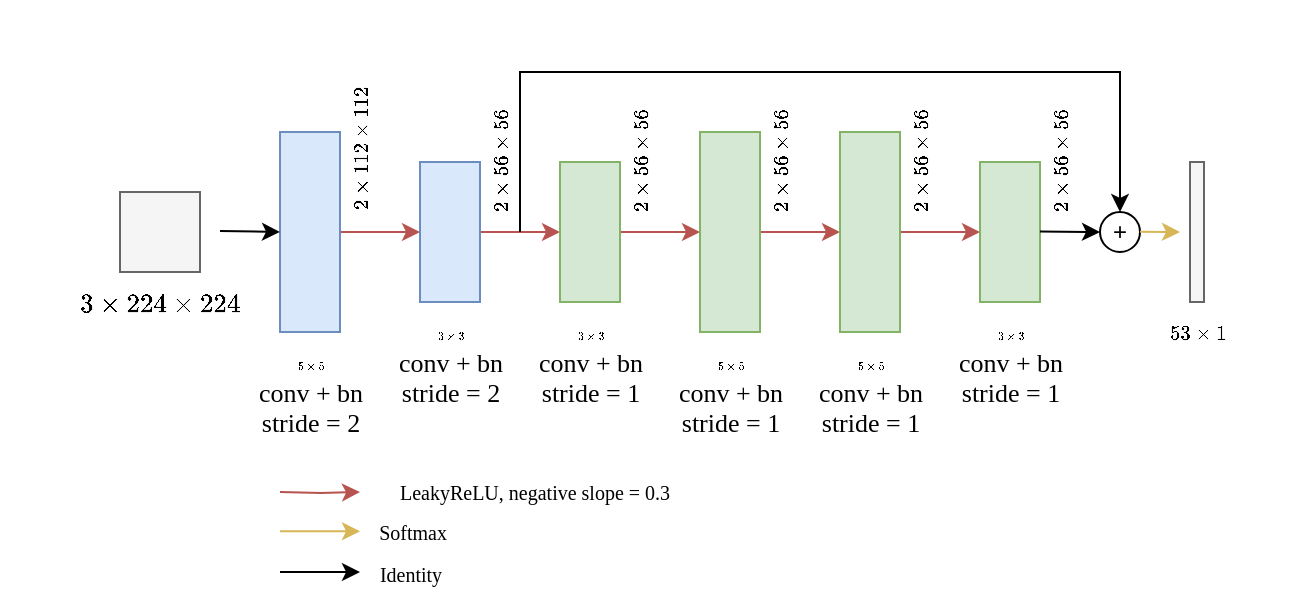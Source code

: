 <mxfile version="20.2.7" type="github">
  <diagram id="V1hFH62dfY8C9hxdx0NX" name="第 1 页">
    <mxGraphModel dx="650" dy="396" grid="1" gridSize="10" guides="1" tooltips="1" connect="1" arrows="1" fold="0" page="1" pageScale="1" pageWidth="827" pageHeight="1169" math="1" shadow="0">
      <root>
        <mxCell id="0" />
        <mxCell id="1" parent="0" />
        <mxCell id="3IDpSfVMzwOhw22keJa7-9" style="edgeStyle=orthogonalEdgeStyle;rounded=0;orthogonalLoop=1;jettySize=auto;html=1;exitX=1;exitY=0.5;exitDx=0;exitDy=0;entryX=0;entryY=0.5;entryDx=0;entryDy=0;fillColor=#f8cecc;strokeColor=#b85450;" edge="1" parent="1" source="3IDpSfVMzwOhw22keJa7-1" target="3IDpSfVMzwOhw22keJa7-2">
          <mxGeometry relative="1" as="geometry" />
        </mxCell>
        <mxCell id="3IDpSfVMzwOhw22keJa7-1" value="" style="rounded=0;whiteSpace=wrap;html=1;fillColor=#dae8fc;strokeColor=#6c8ebf;" vertex="1" parent="1">
          <mxGeometry x="140" y="170" width="30" height="100" as="geometry" />
        </mxCell>
        <mxCell id="3IDpSfVMzwOhw22keJa7-10" style="edgeStyle=orthogonalEdgeStyle;rounded=0;orthogonalLoop=1;jettySize=auto;html=1;exitX=1;exitY=0.5;exitDx=0;exitDy=0;entryX=0;entryY=0.5;entryDx=0;entryDy=0;fillColor=#f8cecc;strokeColor=#b85450;" edge="1" parent="1" source="3IDpSfVMzwOhw22keJa7-2" target="3IDpSfVMzwOhw22keJa7-3">
          <mxGeometry relative="1" as="geometry" />
        </mxCell>
        <mxCell id="3IDpSfVMzwOhw22keJa7-2" value="" style="rounded=0;whiteSpace=wrap;html=1;fillColor=#dae8fc;strokeColor=#6c8ebf;" vertex="1" parent="1">
          <mxGeometry x="210" y="185" width="30" height="70" as="geometry" />
        </mxCell>
        <mxCell id="3IDpSfVMzwOhw22keJa7-11" style="edgeStyle=orthogonalEdgeStyle;rounded=0;orthogonalLoop=1;jettySize=auto;html=1;exitX=1;exitY=0.5;exitDx=0;exitDy=0;entryX=0;entryY=0.5;entryDx=0;entryDy=0;fillColor=#f8cecc;strokeColor=#b85450;" edge="1" parent="1" source="3IDpSfVMzwOhw22keJa7-3" target="3IDpSfVMzwOhw22keJa7-5">
          <mxGeometry relative="1" as="geometry" />
        </mxCell>
        <mxCell id="3IDpSfVMzwOhw22keJa7-3" value="" style="rounded=0;whiteSpace=wrap;html=1;fillColor=#d5e8d4;strokeColor=#82b366;" vertex="1" parent="1">
          <mxGeometry x="280" y="185" width="30" height="70" as="geometry" />
        </mxCell>
        <mxCell id="3IDpSfVMzwOhw22keJa7-12" style="edgeStyle=orthogonalEdgeStyle;rounded=0;orthogonalLoop=1;jettySize=auto;html=1;exitX=1;exitY=0.5;exitDx=0;exitDy=0;fillColor=#f8cecc;strokeColor=#b85450;" edge="1" parent="1" source="3IDpSfVMzwOhw22keJa7-5" target="3IDpSfVMzwOhw22keJa7-6">
          <mxGeometry relative="1" as="geometry" />
        </mxCell>
        <mxCell id="3IDpSfVMzwOhw22keJa7-5" value="" style="rounded=0;whiteSpace=wrap;html=1;fillColor=#d5e8d4;strokeColor=#82b366;" vertex="1" parent="1">
          <mxGeometry x="350" y="170" width="30" height="100" as="geometry" />
        </mxCell>
        <mxCell id="3IDpSfVMzwOhw22keJa7-13" style="edgeStyle=orthogonalEdgeStyle;rounded=0;orthogonalLoop=1;jettySize=auto;html=1;exitX=1;exitY=0.5;exitDx=0;exitDy=0;entryX=0;entryY=0.5;entryDx=0;entryDy=0;fillColor=#f8cecc;strokeColor=#b85450;" edge="1" parent="1" source="3IDpSfVMzwOhw22keJa7-6" target="3IDpSfVMzwOhw22keJa7-7">
          <mxGeometry relative="1" as="geometry" />
        </mxCell>
        <mxCell id="3IDpSfVMzwOhw22keJa7-6" value="" style="rounded=0;whiteSpace=wrap;html=1;fillColor=#d5e8d4;strokeColor=#82b366;" vertex="1" parent="1">
          <mxGeometry x="420" y="170" width="30" height="100" as="geometry" />
        </mxCell>
        <mxCell id="3IDpSfVMzwOhw22keJa7-7" value="" style="rounded=0;whiteSpace=wrap;html=1;fillColor=#d5e8d4;strokeColor=#82b366;" vertex="1" parent="1">
          <mxGeometry x="490" y="185" width="30" height="70" as="geometry" />
        </mxCell>
        <mxCell id="3IDpSfVMzwOhw22keJa7-14" value="" style="whiteSpace=wrap;html=1;aspect=fixed;fillColor=#f5f5f5;strokeColor=#666666;fontColor=#333333;" vertex="1" parent="1">
          <mxGeometry x="60" y="200" width="40" height="40" as="geometry" />
        </mxCell>
        <mxCell id="3IDpSfVMzwOhw22keJa7-16" value="" style="endArrow=classic;html=1;rounded=0;entryX=0;entryY=0.5;entryDx=0;entryDy=0;" edge="1" parent="1" target="3IDpSfVMzwOhw22keJa7-1">
          <mxGeometry width="50" height="50" relative="1" as="geometry">
            <mxPoint x="110" y="219.5" as="sourcePoint" />
            <mxPoint x="135" y="219.5" as="targetPoint" />
          </mxGeometry>
        </mxCell>
        <mxCell id="3IDpSfVMzwOhw22keJa7-17" value="" style="endArrow=classic;html=1;rounded=0;" edge="1" parent="1">
          <mxGeometry width="50" height="50" relative="1" as="geometry">
            <mxPoint x="260" y="220" as="sourcePoint" />
            <mxPoint x="560" y="210" as="targetPoint" />
            <Array as="points">
              <mxPoint x="260" y="140" />
              <mxPoint x="560" y="140" />
            </Array>
          </mxGeometry>
        </mxCell>
        <mxCell id="3IDpSfVMzwOhw22keJa7-18" value="" style="endArrow=classic;html=1;rounded=0;" edge="1" parent="1">
          <mxGeometry width="50" height="50" relative="1" as="geometry">
            <mxPoint x="520" y="219.71" as="sourcePoint" />
            <mxPoint x="550" y="220" as="targetPoint" />
          </mxGeometry>
        </mxCell>
        <mxCell id="3IDpSfVMzwOhw22keJa7-20" value="+" style="ellipse;whiteSpace=wrap;html=1;aspect=fixed;" vertex="1" parent="1">
          <mxGeometry x="550" y="210" width="20" height="20" as="geometry" />
        </mxCell>
        <mxCell id="3IDpSfVMzwOhw22keJa7-21" value="" style="endArrow=classic;html=1;rounded=0;fillColor=#fff2cc;strokeColor=#d6b656;" edge="1" parent="1">
          <mxGeometry width="50" height="50" relative="1" as="geometry">
            <mxPoint x="570" y="219.83" as="sourcePoint" />
            <mxPoint x="590" y="220" as="targetPoint" />
          </mxGeometry>
        </mxCell>
        <mxCell id="3IDpSfVMzwOhw22keJa7-22" value="" style="rounded=0;whiteSpace=wrap;html=1;fillColor=#f5f5f5;strokeColor=#666666;fontColor=#333333;" vertex="1" parent="1">
          <mxGeometry x="595" y="185" width="7" height="70" as="geometry" />
        </mxCell>
        <mxCell id="3IDpSfVMzwOhw22keJa7-24" value="&lt;font style=&quot;font-size: 13px;&quot;&gt;&lt;span style=&quot;font-family: Helvetica; font-size: 5px;&quot;&gt;\(5 \times 5\)&lt;/span&gt;&lt;br&gt;conv + bn&lt;br&gt;stride = 2&lt;br&gt;&lt;/font&gt;" style="text;html=1;align=center;verticalAlign=middle;resizable=0;points=[];autosize=1;strokeColor=none;fillColor=none;fontSize=9;fontFamily=Times New Roman;" vertex="1" parent="1">
          <mxGeometry x="110" y="270" width="90" height="60" as="geometry" />
        </mxCell>
        <mxCell id="3IDpSfVMzwOhw22keJa7-25" value="&lt;font style=&quot;font-size: 13px;&quot;&gt;&lt;span style=&quot;font-family: Helvetica; font-size: 5px;&quot;&gt;\(3 \times 3\)&lt;/span&gt;&lt;br&gt;conv + bn&lt;br&gt;stride = 2&lt;br&gt;&lt;/font&gt;" style="text;html=1;align=center;verticalAlign=middle;resizable=0;points=[];autosize=1;strokeColor=none;fillColor=none;fontSize=9;fontFamily=Times New Roman;" vertex="1" parent="1">
          <mxGeometry x="180" y="255" width="90" height="60" as="geometry" />
        </mxCell>
        <mxCell id="3IDpSfVMzwOhw22keJa7-26" value="&lt;font style=&quot;font-size: 13px;&quot;&gt;&lt;span style=&quot;font-family: Helvetica; font-size: 5px;&quot;&gt;\(3 \times 3\)&lt;/span&gt;&lt;br&gt;conv + bn&lt;br&gt;stride = 1&lt;br&gt;&lt;/font&gt;" style="text;html=1;align=center;verticalAlign=middle;resizable=0;points=[];autosize=1;strokeColor=none;fillColor=none;fontSize=9;fontFamily=Times New Roman;" vertex="1" parent="1">
          <mxGeometry x="250" y="255" width="90" height="60" as="geometry" />
        </mxCell>
        <mxCell id="3IDpSfVMzwOhw22keJa7-27" value="&lt;font style=&quot;font-size: 13px;&quot;&gt;&lt;span style=&quot;font-family: Helvetica; font-size: 5px;&quot;&gt;\(5 \times 5\)&lt;/span&gt;&lt;br&gt;conv + bn&lt;br&gt;stride = 1&lt;br&gt;&lt;/font&gt;" style="text;html=1;align=center;verticalAlign=middle;resizable=0;points=[];autosize=1;strokeColor=none;fillColor=none;fontSize=9;fontFamily=Times New Roman;" vertex="1" parent="1">
          <mxGeometry x="320" y="270" width="90" height="60" as="geometry" />
        </mxCell>
        <mxCell id="3IDpSfVMzwOhw22keJa7-28" value="&lt;font style=&quot;font-size: 13px;&quot;&gt;&lt;span style=&quot;font-family: Helvetica; font-size: 5px;&quot;&gt;\(5 \times 5\)&lt;/span&gt;&lt;br&gt;conv + bn&lt;br&gt;stride = 1&lt;br&gt;&lt;/font&gt;" style="text;html=1;align=center;verticalAlign=middle;resizable=0;points=[];autosize=1;strokeColor=none;fillColor=none;fontSize=9;fontFamily=Times New Roman;" vertex="1" parent="1">
          <mxGeometry x="390" y="270" width="90" height="60" as="geometry" />
        </mxCell>
        <mxCell id="3IDpSfVMzwOhw22keJa7-29" value="&lt;font style=&quot;font-size: 13px;&quot;&gt;&lt;span style=&quot;font-family: Helvetica; font-size: 5px;&quot;&gt;\(3 \times 3\)&lt;/span&gt;&lt;br&gt;conv + bn&lt;br&gt;stride = 1&lt;br&gt;&lt;/font&gt;" style="text;html=1;align=center;verticalAlign=middle;resizable=0;points=[];autosize=1;strokeColor=none;fillColor=none;fontSize=9;fontFamily=Times New Roman;" vertex="1" parent="1">
          <mxGeometry x="460" y="255" width="90" height="60" as="geometry" />
        </mxCell>
        <mxCell id="3IDpSfVMzwOhw22keJa7-30" value="\( 3\times 224 \times 224 \)" style="text;html=1;align=center;verticalAlign=middle;resizable=0;points=[];autosize=1;strokeColor=none;fillColor=none;fontSize=13;fontFamily=Times New Roman;" vertex="1" parent="1">
          <mxGeometry y="240" width="160" height="30" as="geometry" />
        </mxCell>
        <mxCell id="3IDpSfVMzwOhw22keJa7-31" value="&lt;font style=&quot;font-size: 10px;&quot;&gt;\( 2\times 112 \times 112 \)&lt;/font&gt;" style="text;html=1;align=center;verticalAlign=middle;resizable=0;points=[];autosize=1;strokeColor=none;fillColor=none;fontSize=11;fontFamily=Times New Roman;rotation=-90;" vertex="1" parent="1">
          <mxGeometry x="105" y="164" width="150" height="30" as="geometry" />
        </mxCell>
        <mxCell id="3IDpSfVMzwOhw22keJa7-32" value="&lt;font style=&quot;font-size: 10px;&quot;&gt;\( 2\times 56 \times 56 \)&lt;/font&gt;" style="text;html=1;align=center;verticalAlign=middle;resizable=0;points=[];autosize=1;strokeColor=none;fillColor=none;fontSize=11;fontFamily=Times New Roman;rotation=-90;" vertex="1" parent="1">
          <mxGeometry x="180" y="170" width="140" height="30" as="geometry" />
        </mxCell>
        <mxCell id="3IDpSfVMzwOhw22keJa7-33" value="&lt;font style=&quot;font-size: 10px;&quot;&gt;\( 2\times 56 \times 56 \)&lt;/font&gt;" style="text;html=1;align=center;verticalAlign=middle;resizable=0;points=[];autosize=1;strokeColor=none;fillColor=none;fontSize=11;fontFamily=Times New Roman;rotation=-90;" vertex="1" parent="1">
          <mxGeometry x="250" y="170" width="140" height="30" as="geometry" />
        </mxCell>
        <mxCell id="3IDpSfVMzwOhw22keJa7-34" value="&lt;font style=&quot;font-size: 10px;&quot;&gt;\( 2\times 56 \times 56 \)&lt;/font&gt;" style="text;html=1;align=center;verticalAlign=middle;resizable=0;points=[];autosize=1;strokeColor=none;fillColor=none;fontSize=11;fontFamily=Times New Roman;rotation=-90;" vertex="1" parent="1">
          <mxGeometry x="320" y="170" width="140" height="30" as="geometry" />
        </mxCell>
        <mxCell id="3IDpSfVMzwOhw22keJa7-35" value="&lt;font style=&quot;font-size: 10px;&quot;&gt;\( 2\times 56 \times 56 \)&lt;/font&gt;" style="text;html=1;align=center;verticalAlign=middle;resizable=0;points=[];autosize=1;strokeColor=none;fillColor=none;fontSize=11;fontFamily=Times New Roman;rotation=-90;" vertex="1" parent="1">
          <mxGeometry x="390" y="170" width="140" height="30" as="geometry" />
        </mxCell>
        <mxCell id="3IDpSfVMzwOhw22keJa7-36" value="&lt;font style=&quot;font-size: 10px;&quot;&gt;\( 2\times 56 \times 56 \)&lt;/font&gt;" style="text;html=1;align=center;verticalAlign=middle;resizable=0;points=[];autosize=1;strokeColor=none;fillColor=none;fontSize=11;fontFamily=Times New Roman;rotation=-90;" vertex="1" parent="1">
          <mxGeometry x="460" y="170" width="140" height="30" as="geometry" />
        </mxCell>
        <mxCell id="3IDpSfVMzwOhw22keJa7-37" value="\( 53 \times 1\)" style="text;html=1;align=center;verticalAlign=middle;resizable=0;points=[];autosize=1;strokeColor=none;fillColor=none;fontSize=10;fontFamily=Times New Roman;" vertex="1" parent="1">
          <mxGeometry x="553.5" y="255" width="90" height="30" as="geometry" />
        </mxCell>
        <mxCell id="3IDpSfVMzwOhw22keJa7-38" style="edgeStyle=orthogonalEdgeStyle;rounded=0;orthogonalLoop=1;jettySize=auto;html=1;exitX=1;exitY=0.5;exitDx=0;exitDy=0;entryX=0;entryY=0.5;entryDx=0;entryDy=0;fillColor=#f8cecc;strokeColor=#b85450;" edge="1" parent="1">
          <mxGeometry relative="1" as="geometry">
            <mxPoint x="140" y="350" as="sourcePoint" />
            <mxPoint x="180" y="350" as="targetPoint" />
          </mxGeometry>
        </mxCell>
        <mxCell id="3IDpSfVMzwOhw22keJa7-39" value="" style="endArrow=classic;html=1;rounded=0;fontFamily=Times New Roman;fontSize=10;" edge="1" parent="1">
          <mxGeometry width="50" height="50" relative="1" as="geometry">
            <mxPoint x="140" y="390" as="sourcePoint" />
            <mxPoint x="180" y="390" as="targetPoint" />
          </mxGeometry>
        </mxCell>
        <mxCell id="3IDpSfVMzwOhw22keJa7-40" value="" style="endArrow=classic;html=1;rounded=0;fontFamily=Times New Roman;fontSize=10;fillColor=#fff2cc;strokeColor=#d6b656;" edge="1" parent="1">
          <mxGeometry width="50" height="50" relative="1" as="geometry">
            <mxPoint x="140" y="369.66" as="sourcePoint" />
            <mxPoint x="180" y="369.66" as="targetPoint" />
          </mxGeometry>
        </mxCell>
        <mxCell id="3IDpSfVMzwOhw22keJa7-41" value="LeakyReLU, negative slope = 0.3" style="text;html=1;align=center;verticalAlign=middle;resizable=0;points=[];autosize=1;strokeColor=none;fillColor=none;fontSize=10;fontFamily=Times New Roman;" vertex="1" parent="1">
          <mxGeometry x="172" y="335" width="190" height="30" as="geometry" />
        </mxCell>
        <mxCell id="3IDpSfVMzwOhw22keJa7-42" value="Softmax" style="text;html=1;align=center;verticalAlign=middle;resizable=0;points=[];autosize=1;strokeColor=none;fillColor=none;fontSize=10;fontFamily=Times New Roman;" vertex="1" parent="1">
          <mxGeometry x="176" y="355" width="60" height="30" as="geometry" />
        </mxCell>
        <mxCell id="3IDpSfVMzwOhw22keJa7-43" value="Identity" style="text;html=1;align=center;verticalAlign=middle;resizable=0;points=[];autosize=1;strokeColor=none;fillColor=none;fontSize=10;fontFamily=Times New Roman;" vertex="1" parent="1">
          <mxGeometry x="175" y="376" width="60" height="30" as="geometry" />
        </mxCell>
      </root>
    </mxGraphModel>
  </diagram>
</mxfile>
